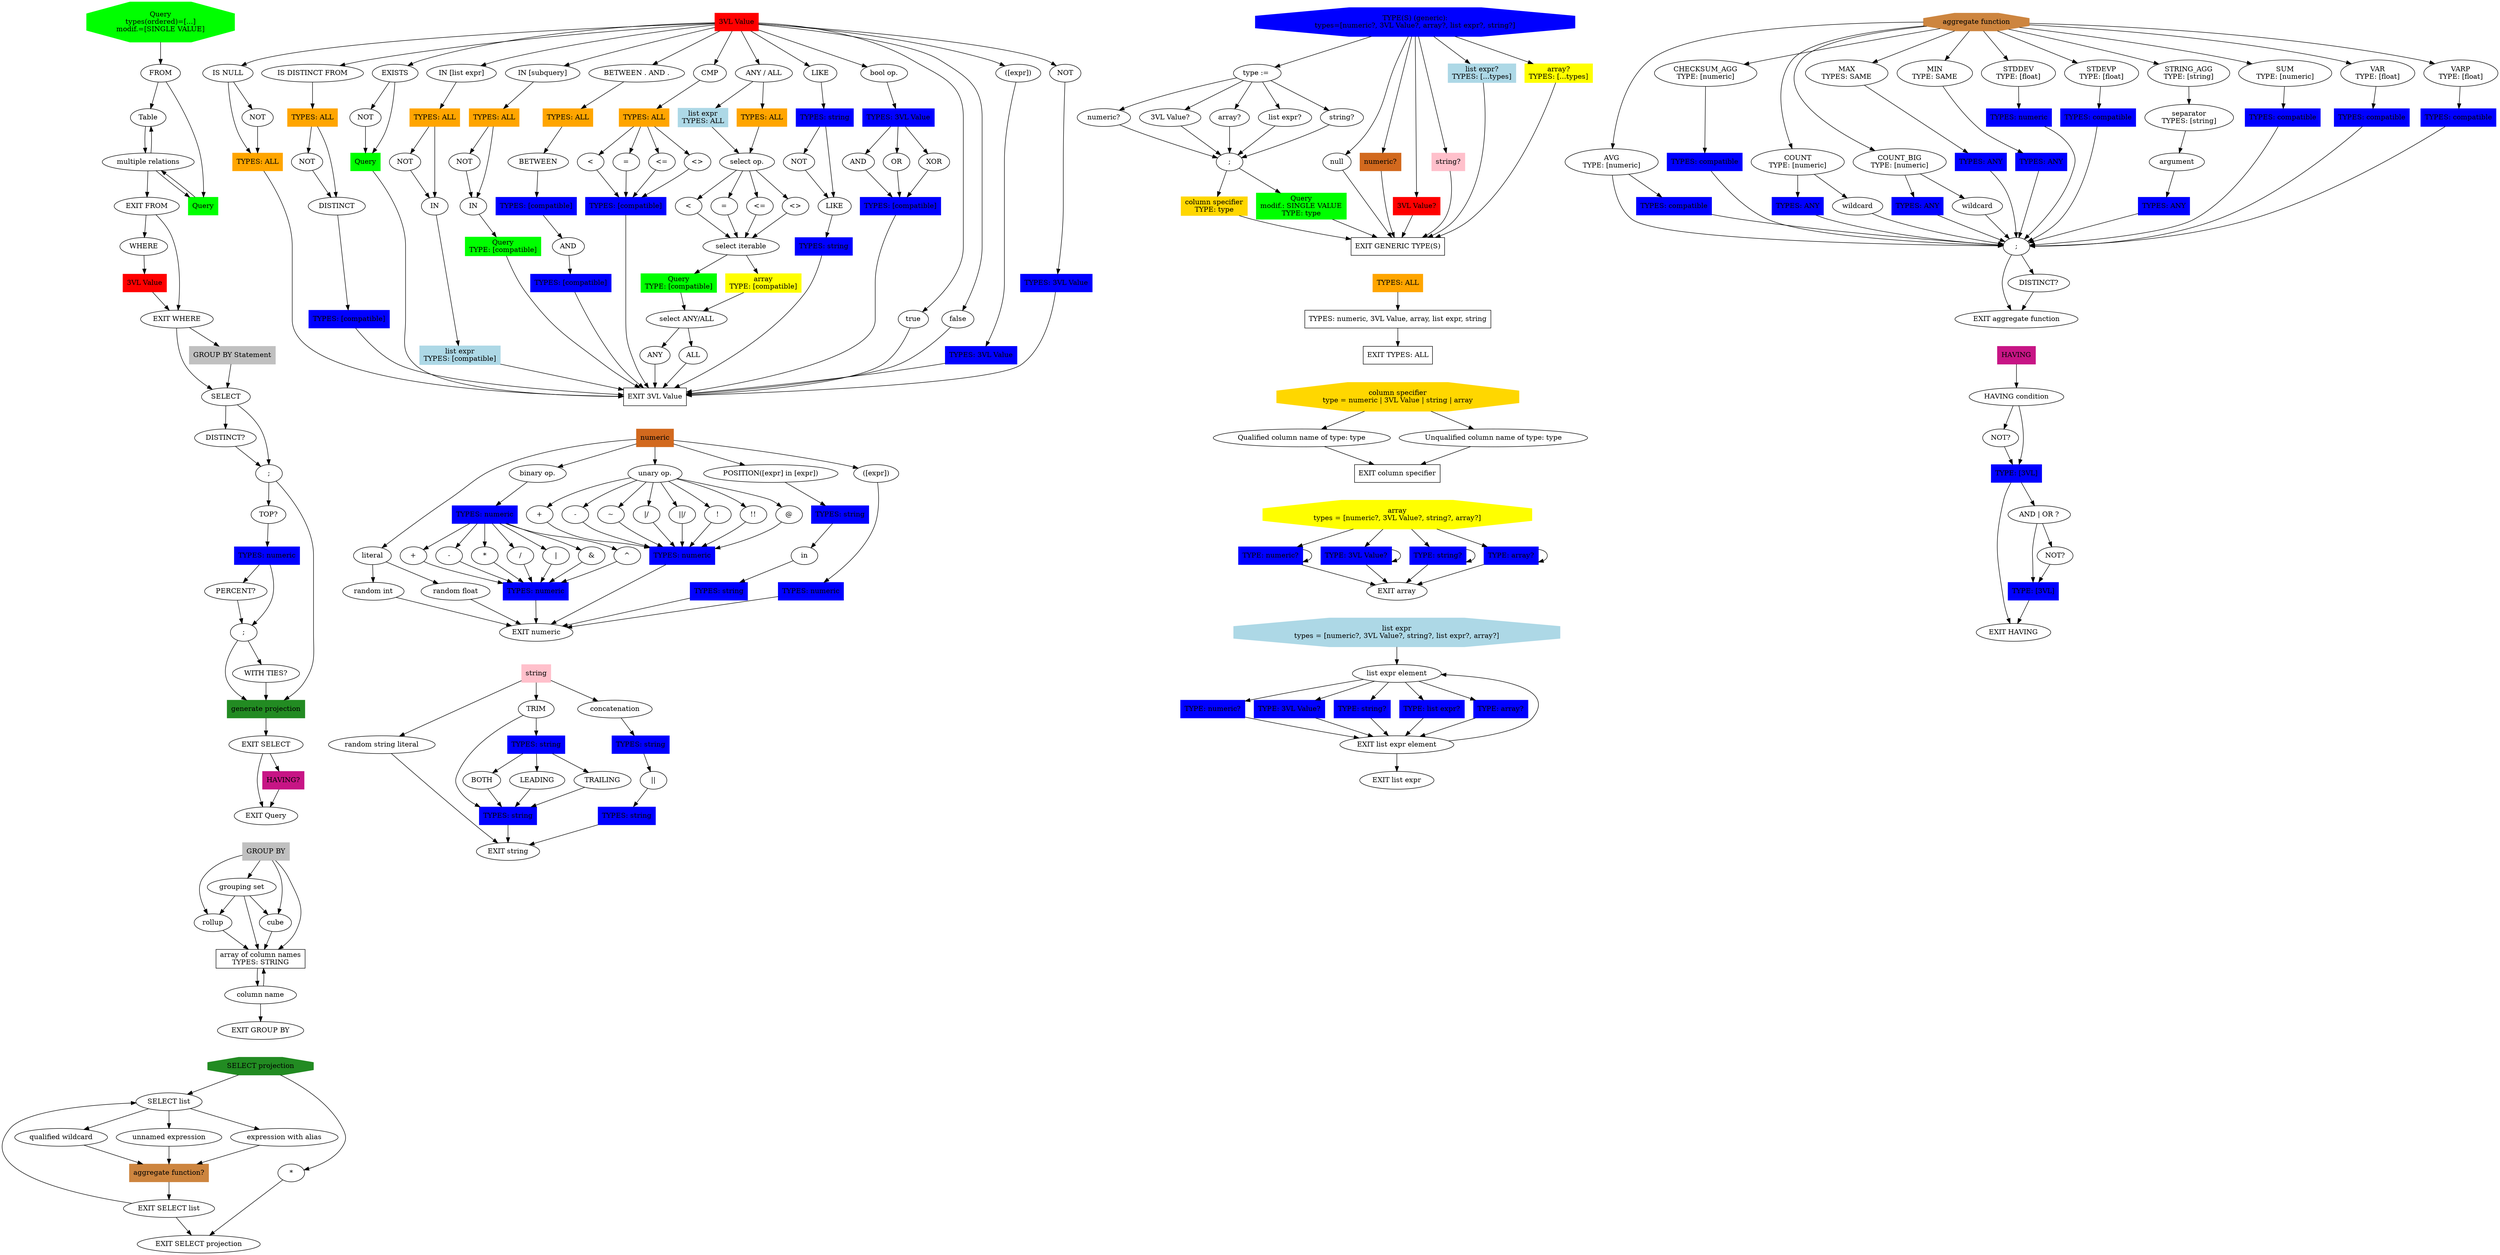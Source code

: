 # Structure is ALWAYS as follows:
# 1. General rule is place function definitions inside their own subgraphs.
# 2. Functional node begins from the node_name node.

# 3. Function definitions look as follows:
# 1) Node with parameters:
# subgraph def_{node_name} {
#     {node_name} [
#         TYPES = "[{type_name}, ...]" OR "[any]" OR "[known]" OR "[compatible]",
#         TYPE = "{type_name}, ..." OR "known",
#         MOD = "[{mod_name}, ...]",
#         ...
#     ]
#     ...
# }
# TYPE, TYPES and MOD in definitions are only for type-checking in definitions.
# all specified types of modifiers (TYPE, TYPES, MOD) are required to be passed by caller
# compatible is just the same type for not

# 4. Optional node (with a question mark at the end):
# {node_name} [OPTIONAL="t"]

# 5. Exit a callable node:
# EXIT_{node_name} [label="EXIT {node_label}"]

# 6. Call a callable node with params:
# call{caller_num}_{node_name} [TYPES={...}, MOD={...}, ...]
# ... -> call...
# there can be multiple callers, so each caller should have a unique id
# values of TYPES and MOD are exact mathes to those in definition

# 7. Call a callable node without params:
# call{caller_num}_{node_name} [...]
# ... -> call...

# 8. These are ignored:
# 1) ... -> ... [color=none]
# 2) Graphviz params in [] (label, shape...)

# 9. Define a node before referencing it:
# FROM []
# Query -> FROM

# 10. Don't do this:
# ... -> ... -> ...

# 11. subgraph ignore {} is completely ignored

# 12. Do NOT use block comments /* */

digraph G {
    subgraph def_Query {
        Query [TYPES="[any]", MOD="[single value]", label="Query\ntypes(ordered)=[...]\nmodif.=[SINGLE VALUE]", shape=octagon, style = filled, color = green]
        EXIT_Query [label="EXIT Query"]

        FROM []
        Query -> FROM

        FROM_multiple_relations [label="multiple relations"]

        Table []
        FROM -> Table
        Table -> FROM_multiple_relations
        FROM_multiple_relations -> Table

        call0_Query [label="Query", shape=rectangle, TYPES="[any]", MOD="[]", style = filled, color = green]
        FROM -> call0_Query
        call0_Query -> FROM_multiple_relations
        FROM_multiple_relations -> call0_Query

        EXIT_FROM [label="EXIT FROM"]
        FROM_multiple_relations -> EXIT_FROM

        WHERE [label="WHERE"]
        EXIT_FROM -> WHERE

        call0_VAL_3 [label="3VL Value", shape=rectangle, style = filled, color = red]
        WHERE -> call0_VAL_3

        SELECT []
        EXIT_WHERE [label="EXIT WHERE"]
        call0_VAL_3 -> EXIT_WHERE
        EXIT_FROM -> EXIT_WHERE

        SELECT []
        EXIT_SELECT [label = "EXIT SELECT"]

        EXIT_WHERE -> SELECT
        call0_Group_by -> SELECT

        call0_Group_by [label = "GROUP BY Statement", shape=rectangle, style = filled, color = gray]
        EXIT_WHERE -> call0_Group_by

        SELECT_DISTINCT [label = "DISTINCT?", OPTIONAL="DISTINCT"]
        SELECT_PERCENT [label = "PERCENT?", OPTIONAL="PERCENT"]
        SELECT_TOP [label = "TOP?", OPTIONAL="TOP"]
        call43_types [TYPES="[numeric]", label="TYPES: numeric", shape=rectangle, style=filled, color=blue]
        SELECT_WITH_TIES [label = "WITH TIES?", OPTIONAL="WITH TIES"]
        SELECT_distinct_end [label = ";"]
        SELECT_percent_end [label = ";"]

        SELECT -> SELECT_DISTINCT
        SELECT_DISTINCT -> SELECT_distinct_end
        SELECT -> SELECT_distinct_end
        SELECT_distinct_end -> SELECT_TOP
        SELECT_TOP -> call43_types
        call43_types -> SELECT_PERCENT
        SELECT_PERCENT -> SELECT_percent_end
        call43_types -> SELECT_percent_end
        SELECT_percent_end -> SELECT_WITH_TIES

        call0_SELECT_projection [label="generate projection", shape=rectangle, style=filled, color=forestgreen]
        SELECT_WITH_TIES -> call0_SELECT_projection
        SELECT_distinct_end -> call0_SELECT_projection
        SELECT_percent_end -> call0_SELECT_projection
        call0_SELECT_projection -> EXIT_SELECT

        call0_HAVING [label="HAVING?", OPTIONAL="HAVING", shape=rectangle, style=filled, color=mediumvioletred]
        EXIT_SELECT -> call0_HAVING
        call0_HAVING -> EXIT_Query
        
        
        EXIT_SELECT -> EXIT_Query

    }

    subgraph def_VAL_3 {
        VAL_3 [shape=rectangle, label="3VL Value", style = filled, color = red]
        EXIT_VAL_3 [shape=rectangle, label="EXIT 3VL Value"]

        IsNull [label="IS NULL"]
        call0_types_all [label="TYPES: ALL", shape=rectangle, style = filled, color = orange]
        VAL_3 -> IsNull
        IsNull -> call0_types_all
        IsNull_not [label="NOT"]
        IsNull -> IsNull_not
        IsNull_not -> call0_types_all
        call0_types_all -> EXIT_VAL_3

        IsDistinctFrom [label="IS DISTINCT FROM"]
        call1_types_all [label="TYPES: ALL", shape=rectangle, style = filled, color = orange]
        IsDistinctNOT [label="NOT"]
        DISTINCT []
        call21_types [TYPES="[compatible]", label="TYPES: [compatible]", shape=rectangle, style = filled, color = blue]
        VAL_3 -> IsDistinctFrom
        IsDistinctFrom -> call1_types_all
        call1_types_all -> IsDistinctNOT
        IsDistinctNOT -> DISTINCT
        call1_types_all -> DISTINCT
        DISTINCT -> call21_types
        call21_types -> EXIT_VAL_3

        Exists_not [label="NOT"]
        Exists [label="EXISTS"]
        call2_Query [TYPES="[any]", MOD="[]", label="Query", shape=rectangle, style = filled, color = green]
        VAL_3 -> Exists
        Exists -> call2_Query
        call2_Query -> EXIT_VAL_3
        Exists -> Exists_not
        Exists_not -> call2_Query

        InList[label="IN [list expr]"]
        InListNot [label="NOT"]
        InListIn [label="IN"]
        VAL_3 -> InList
        call2_types_all [label="TYPES: ALL", shape=rectangle, style = filled, color = orange]
        InList -> call2_types_all
        call2_types_all -> InListNot
        InListNot -> InListIn
        call2_types_all -> InListIn
        call1_list_expr [TYPES="[compatible]", label="list expr\nTYPES: [compatible]", shape=rectangle, style = filled, color = lightblue]
        InListIn -> call1_list_expr
        call1_list_expr -> EXIT_VAL_3

        InSubquery[label="IN [subquery]"]
        InSubqueryNot [label="NOT"]
        InSubqueryIn [label="IN"]
        call3_types_all [label="TYPES: ALL", shape=rectangle, style = filled, color = orange]
        VAL_3 -> InSubquery
        InSubquery -> call3_types_all
        call3_types_all -> InSubqueryNot
        InSubqueryNot -> InSubqueryIn
        call3_types_all -> InSubqueryIn
        call3_Query [TYPES="[compatible]", MOD="[]", label="Query\nTYPE: [compatible]", shape=rectangle, style=filled, color=green]
        InSubqueryIn -> call3_Query
        call3_Query -> EXIT_VAL_3

        Between[label="BETWEEN . AND ."]
        BetweenBetween [label="BETWEEN"]
        BetweenBetweenAnd [label="AND"]
        VAL_3 -> Between
        call4_types_all [label="TYPES: ALL", shape=rectangle, style = filled, color = orange]
        Between -> call4_types_all
        call4_types_all -> BetweenBetween
        call22_types [TYPES="[compatible]", label="TYPES: [compatible]", shape=rectangle, style = filled, color = blue]
        BetweenBetween -> call22_types
        call22_types -> BetweenBetweenAnd
        call23_types [TYPES="[compatible]", label="TYPES: [compatible]", shape=rectangle, style = filled, color = blue]
        BetweenBetweenAnd -> call23_types
        call23_types -> EXIT_VAL_3

        BinaryComp[label="CMP"]
        BinaryCompLess [label="<"]
        BinaryCompEqual [label="="]
        BinaryCompLessEqual [label="<="]
        BinaryCompUnEqual [label="<>"]
        VAL_3 -> BinaryComp
        call5_types_all [label="TYPES: ALL", shape=rectangle, style = filled, color = orange]
        BinaryComp -> call5_types_all
        call24_types [TYPES="[compatible]", label="TYPES: [compatible]", shape=rectangle, style = filled, color = blue]
        call5_types_all -> BinaryCompLess
        BinaryCompLess -> call24_types
        call5_types_all -> BinaryCompEqual
        BinaryCompEqual -> call24_types
        call5_types_all -> BinaryCompLessEqual
        BinaryCompLessEqual -> call24_types
        call5_types_all -> BinaryCompUnEqual
        BinaryCompUnEqual -> call24_types
        call24_types -> EXIT_VAL_3

        AnyAll[label="ANY / ALL"]
        AnyAllSelectOp[label="select op."]
        AnyAllLess [label="<"]
        AnyAllEqual [label="="]
        AnyAllLessEqual [label="<="]
        AnyAllUnEqual [label="<>"]
        AnyAllSelectIter[label="select iterable"]
        AnyAllAnyAll[label="select ANY/ALL"]
        AnyAllAnyAllAny[label="ANY"]
        AnyAllAnyAllAll[label="ALL"]
        VAL_3 -> AnyAll
        call2_list_expr [TYPES="[any]", label="list expr\nTYPES: ALL", shape=rectangle, style = filled, color = lightblue]
        AnyAll -> call2_list_expr
        call2_list_expr -> AnyAllSelectOp
        call6_types_all[label="TYPES: ALL", shape=rectangle, style = filled, color = orange]
        AnyAll -> call6_types_all
        call6_types_all -> AnyAllSelectOp
        AnyAllSelectOp -> AnyAllLess
        AnyAllLess -> AnyAllSelectIter
        AnyAllSelectOp -> AnyAllEqual
        AnyAllEqual -> AnyAllSelectIter
        AnyAllSelectOp -> AnyAllLessEqual
        AnyAllLessEqual -> AnyAllSelectIter
        AnyAllSelectOp -> AnyAllUnEqual
        AnyAllUnEqual -> AnyAllSelectIter
        call4_Query [TYPES="[compatible]", label="Query\nTYPE: [compatible]", shape=rectangle, style = filled, color = green]
        AnyAllSelectIter -> call4_Query
        call4_Query -> AnyAllAnyAll
        call1_array [TYPES="[compatible]", label="array\nTYPE: [compatible]", shape=rectangle, style = filled, color = yellow]
        AnyAllSelectIter -> call1_array
        call1_array -> AnyAllAnyAll
        AnyAllAnyAll -> AnyAllAnyAllAny
        AnyAllAnyAllAny -> EXIT_VAL_3
        AnyAllAnyAll -> AnyAllAnyAllAll
        AnyAllAnyAllAll -> EXIT_VAL_3

        BinaryStringLike[label="LIKE"]
        BinaryStringLikeNot [label="NOT"]
        BinaryStringLikeIn [label="LIKE"]
        VAL_3 -> BinaryStringLike
        call25_types [TYPES="[string]", label="TYPES: string", shape=rectangle, style=filled, color=blue]
        BinaryStringLike -> call25_types
        call25_types -> BinaryStringLikeNot
        BinaryStringLikeNot -> BinaryStringLikeIn
        call25_types -> BinaryStringLikeIn
        call26_types [TYPES="[string]", label="TYPES: string", shape=rectangle, style=filled, color=blue]
        BinaryStringLikeIn -> call26_types
        call26_types -> EXIT_VAL_3

        BinaryBooleanOpV3[label="bool op."]
        BinaryBooleanOpV3AND [label="AND"]
        BinaryBooleanOpV3OR [label="OR"]
        BinaryBooleanOpV3XOR [label="XOR"]
        VAL_3 -> BinaryBooleanOpV3
        call27_types [TYPES="[3VL Value]", label="TYPES: 3VL Value", shape=rectangle, style=filled, color=blue]
        BinaryBooleanOpV3 -> call27_types
        call27_types -> BinaryBooleanOpV3AND
        call28_types [TYPES="[compatible]", label="TYPES: [compatible]", shape=rectangle, style=filled, color=blue]
        BinaryBooleanOpV3AND -> call28_types
        call27_types -> BinaryBooleanOpV3OR
        BinaryBooleanOpV3OR -> call28_types
        call27_types -> BinaryBooleanOpV3XOR
        BinaryBooleanOpV3XOR -> call28_types
        call28_types -> EXIT_VAL_3

        true []
        VAL_3 -> true
        true -> EXIT_VAL_3
        false []
        VAL_3 -> false
        false -> EXIT_VAL_3

        Nested_VAL_3[label="([expr])"]
        VAL_3 -> Nested_VAL_3
        call29_types [TYPES="[3VL Value]", label="TYPES: 3VL Value", shape=rectangle, style=filled, color=blue]
        Nested_VAL_3 -> call29_types
        call29_types -> EXIT_VAL_3

        UnaryNot_VAL_3[label="NOT"]
        call30_types [TYPES="[3VL Value]", label="TYPES: 3VL Value", shape=rectangle, style=filled, color=blue]
        VAL_3 -> UnaryNot_VAL_3
        UnaryNot_VAL_3 -> call30_types
        call30_types -> EXIT_VAL_3
    }

    subgraph def_numeric {
        numeric [shape=rectangle, label="numeric", style=filled, color=chocolate]
        EXIT_numeric [label="EXIT numeric"]
        EXIT_VAL_3 -> numeric [color=none]

        numeric_literal[label="literal"]
        numeric -> numeric_literal
        numeric_literal_int[label="random int"]
        numeric_literal -> numeric_literal_int
        numeric_literal_int -> EXIT_numeric
        numeric_literal_float[label="random float"]
        numeric_literal -> numeric_literal_float
        numeric_literal_float -> EXIT_numeric

        BinaryNumericOp[label="binary op."]
        numericRight [label="TYPES: numeric", shape=rectangle, style=filled, color=blue]
        numeric -> BinaryNumericOp
        binary_numeric_left [label="TYPES: numeric", shape=rectangle, style=filled, color=blue]
        BinaryNumericOp -> binary_numeric_left
        binary_numeric_plus [label="+"]
        binary_numeric_left -> binary_numeric_plus
        binary_numeric_plus -> numericRight
        binary_numeric_minus [label="-"]
        binary_numeric_left -> binary_numeric_minus
        binary_numeric_minus -> numericRight
        binary_numeric_mul [label="*"]
        binary_numeric_left -> binary_numeric_mul
        binary_numeric_mul -> numericRight
        binary_numeric_div [label="/"]
        binary_numeric_left -> binary_numeric_div
        binary_numeric_div -> numericRight
        binary_numeric_bin_or [label="|"]
        binary_numeric_left -> binary_numeric_bin_or
        binary_numeric_bin_or -> numericRight
        binary_numeric_bin_and [label="&"]
        binary_numeric_left -> binary_numeric_bin_and
        binary_numeric_bin_and -> numericRight
        binary_numeric_bin_xor [label="^"]
        binary_numeric_left -> binary_numeric_bin_xor
        binary_numeric_bin_xor -> numericRight
        numericRight -> EXIT_numeric

        UnaryNumericOp [label="unary op."]
        call1_types [TYPES="[numeric]", label="TYPES: numeric", shape=rectangle, style=filled, color=blue]
        numeric -> UnaryNumericOp
        unary_numeric_plus[label="+"]
        UnaryNumericOp -> unary_numeric_plus
        unary_numeric_plus -> call1_types
        unary_numeric_minus[label="-"]
        UnaryNumericOp -> unary_numeric_minus
        unary_numeric_minus -> call1_types
        unary_numeric_bin_not [label="~"]
        UnaryNumericOp -> unary_numeric_bin_not
        unary_numeric_bin_not -> call1_types
        unary_numeric_sq_root [label="|/"]
        UnaryNumericOp -> unary_numeric_sq_root
        unary_numeric_sq_root -> call1_types
        unary_numeric_cub_root [label="||/"]
        UnaryNumericOp -> unary_numeric_cub_root
        unary_numeric_cub_root -> call1_types
        unary_numeric_postfix_fact [label="!"]
        UnaryNumericOp -> unary_numeric_postfix_fact
        unary_numeric_postfix_fact -> call1_types
        unary_numeric_prefix_fact [label="!!"]
        UnaryNumericOp -> unary_numeric_prefix_fact
        unary_numeric_prefix_fact -> call1_types
        unary_numeric_abs [label="@"]
        UnaryNumericOp -> unary_numeric_abs
        unary_numeric_abs -> call1_types
        call1_types -> EXIT_numeric

        numeric_string_Position[label="POSITION([expr] in [expr])"]
        numeric -> numeric_string_Position
        call2_types [TYPES="[string]", label="TYPES: string", shape=rectangle, style=filled, color=blue]
        numeric_string_Position -> call2_types
        string_position_in [label="in"]
        call2_types -> string_position_in
        call3_types [TYPES="[string]", label="TYPES: string", shape=rectangle, style=filled, color=blue]
        string_position_in -> call3_types
        call3_types -> EXIT_numeric

        Nested_numeric[label="([expr])"]
        numeric -> Nested_numeric
        call4_types [TYPES="[numeric]", label="TYPES: numeric", shape=rectangle, style=filled, color=blue]
        Nested_numeric -> call4_types
        call4_types -> EXIT_numeric
    }

    subgraph def_string {
        string [label="string", shape=rectangle, style=filled, color=pink]
        EXIT_string [label="EXIT string"]
        EXIT_numeric -> string [color=none]

        string_literal [label="random string literal"]
        string -> string_literal
        string_literal -> EXIT_string

        string_trim[label="TRIM"]
        string -> string_trim
        call5_types [TYPES="[string]", label="TYPES: string", shape=rectangle, style=filled, color=blue]
        string_trim -> call5_types
        call6_types[TYPES="[string]", label="TYPES: string", shape=rectangle, style=filled, color=blue]
        string_trim -> call6_types
        BOTH []
        call6_types -> BOTH
        BOTH -> call5_types
        LEADING []
        call6_types -> LEADING
        LEADING -> call5_types
        TRAILING []
        call6_types -> TRAILING
        TRAILING -> call5_types
        call5_types -> EXIT_string

        string_concat [label="concatenation"]
        string -> string_concat
        call7_types [TYPES="[string]", label="TYPES: string", shape=rectangle, style=filled, color=blue]
        string_concat -> call7_types
        string_concat_concat [label="||"]
        call7_types -> string_concat_concat
        call8_types[TYPES="[string]", label="TYPES: string", shape=rectangle, style=filled, color=blue]
        string_concat_concat -> call8_types
        call8_types -> EXIT_string

        //string_substring[label="substring"]
        //string -> string_substring
        //call9_types[TYPES="[string]", label="TYPES: string", shape=rectangle, style=filled, color=blue]
        //string_substring -> call9_types
        //string_substr_numeric_from_from[label="from"]
        //call9_types -> string_substr_numeric_from_from
        //call10_types [TYPES="[numeric]", label="TYPES: numeric", shape=rectangle, style=filled, color=blue]
        //string_substr_numeric_from_from -> call10_types
        //call10_types -> EXIT_string
        //string_substr_numeric_len_len [label="length"]
        //call10_types -> string_substr_numeric_len_len
        //call11_types [TYPES="[numeric]", label="TYPES: numeric", shape=rectangle, style=filled, color=blue]
        //string_substr_numeric_len_len -> call11_types
        //call11_types -> EXIT_string
    }
    
    subgraph def_types {
        types [TYPES="[numeric, 3VL Value, array, list expr, string]", label="TYPE(S) (generic):\ntypes=[numeric?, 3VL Value?, array?, list expr?, string?]", shape=octagon, style=filled, color=blue]
        EXIT_types [label="EXIT GENERIC TYPE(S)", shape=rectangle]

        types_select_type[label="type := "]
        types_select_type_end[label=";"]
        types -> types_select_type
        types_select_type_numeric[OPTIONAL="numeric", label="numeric?"]
        types_select_type -> types_select_type_numeric
        types_select_type_numeric -> types_select_type_end
        types_select_type_3vl[OPTIONAL="3VL Value", label="3VL Value?"]
        types_select_type -> types_select_type_3vl
        types_select_type_3vl -> types_select_type_end
        types_select_type_array[OPTIONAL="array", label="array?"]
        types_select_type -> types_select_type_array
        types_select_type_array -> types_select_type_end
        types_select_type_list_expr[OPTIONAL="list expr", label="list expr?"]
        types_select_type -> types_select_type_list_expr
        types_select_type_list_expr -> types_select_type_end
        types_select_type_string[OPTIONAL="string", label="string?"]
        types_select_type -> types_select_type_string
        types_select_type_string -> types_select_type_end

        call0_column_spec [TYPE="known", label="column specifier\nTYPE: type", shape=rectangle, style=filled, color=gold]
        types_select_type_end -> call0_column_spec
        call0_column_spec -> EXIT_types

        call1_Query [TYPES="[known]", MOD="[single value]", label="Query\nmodif.: SINGLE VALUE\nTYPE: type", shape=rectangle, style=filled, color=green]
        types_select_type_end -> call1_Query
        call1_Query -> EXIT_types

        types_null [label="null"]
        types -> types_null
        types_null -> EXIT_types

        call0_numeric [OPTIONAL="numeric", label="numeric?", shape=rectangle, style=filled, color=chocolate]
        types -> call0_numeric
        call0_numeric -> EXIT_types

        call1_VAL_3 [OPTIONAL="3VL Value", label="3VL Value?", shape=rectangle, style=filled, color=red]
        types -> call1_VAL_3
        call1_VAL_3 -> EXIT_types

        call0_string [OPTIONAL="string", label="string?", shape=rectangle, style=filled, color=pink]
        types -> call0_string
        call0_string -> EXIT_types

        call0_list_expr [OPTIONAL="list expr", TYPES="[known]", label="list expr?\nTYPES: [...types]", shape=rectangle, style=filled, color=lightblue]
        types -> call0_list_expr
        call0_list_expr -> EXIT_types

        call0_array [OPTIONAL="array", TYPES="[known]", label="array?\nTYPES: [...types]", shape=rectangle, style=filled, color=yellow]
        types -> call0_array
        call0_array -> EXIT_types
    }

    subgraph def_types_all {
        types_all [label="TYPES: ALL", shape=rectangle, style=filled, color=orange]
        EXIT_types_all [label="EXIT TYPES: ALL", shape=rectangle]
        EXIT_types -> types_all [color=none]

        call0_types [TYPES="[numeric, 3VL Value, array, list expr, string]", label="TYPES: numeric, 3VL Value, array, list expr, string", shape=rectangle]
        types_all -> call0_types
        call0_types -> EXIT_types_all
    }

    subgraph def_column_spec {
        column_spec [TYPE="numeric, 3VL Value, string, array", label="column specifier\ntype = numeric | 3VL Value | string | array", shape=octagon, style=filled, color=gold]
        EXIT_column_spec [label="EXIT column specifier", shape=rectangle]
        EXIT_types_all -> column_spec [color=none]

        qualified_name [label="Qualified column name of type: type"]
        column_spec -> qualified_name
        qualified_name -> EXIT_column_spec
        unqualified_name [label="Unqualified column name of type: type"]
        column_spec -> unqualified_name
        unqualified_name -> EXIT_column_spec
    }

    subgraph def_array {
        array [TYPES="[numeric, 3VL Value, string, array]", label="array\ntypes = [numeric?, 3VL Value?, string?, array?]", shape=octagon, style=filled, color=yellow]
        EXIT_array[label="EXIT array"]
        EXIT_column_spec -> array[color=none]

        call12_types [OPTIONAL="numeric", TYPES="[numeric]", label="TYPE: numeric?", shape=rectangle, style=filled, color=blue]
        call12_types -> call12_types
        array -> call12_types
        call12_types -> EXIT_array

        call13_types [OPTIONAL="3VL Value", TYPES="[3VL Value]", label="TYPE: 3VL Value?", shape=rectangle, style=filled, color=blue]
        call13_types -> call13_types
        array -> call13_types
        call13_types -> EXIT_array

        call31_types [OPTIONAL="string", TYPES="[string]", label="TYPE: string?", shape=rectangle, style=filled, color=blue]
        call31_types -> call31_types
        array -> call31_types
        call31_types -> EXIT_array

        call14_types [OPTIONAL="array", TYPES="[array]", label="TYPE: array?", shape=rectangle, style=filled, color=blue]
        call14_types -> call14_types
        array -> call14_types
        call14_types -> EXIT_array
    }

    subgraph def_list_expr {
        list_expr[TYPES="[numeric, 3VL Value, string, list expr, array]", label="list expr\ntypes = [numeric?, 3VL Value?, string?, list expr?, array?]", shape=octagon, style=filled, color=lightblue]
        EXIT_list_expr[label="EXIT list expr"]
        EXIT_array -> list_expr[color=none]

        list_expr_element [label="list expr element"]
        list_expr_element_exit[label="EXIT list expr element"]
        list_expr -> list_expr_element

        call16_types [OPTIONAL="numeric", TYPES="[numeric]", label="TYPE: numeric?", shape=rectangle, style=filled, color=blue]
        list_expr_element -> call16_types
        call16_types -> list_expr_element_exit

        call17_types [OPTIONAL="3VL Value", TYPES="[3VL Value]", label="TYPE: 3VL Value?", shape=rectangle, style=filled, color=blue]
        list_expr_element -> call17_types
        call17_types -> list_expr_element_exit

        call18_types [OPTIONAL="string", TYPES="[string]", label="TYPE: string?", shape=rectangle, style=filled, color=blue]
        list_expr_element -> call18_types
        call18_types -> list_expr_element_exit

        call19_types [OPTIONAL="list expr", TYPES="[list expr]", label="TYPE: list expr?", shape=rectangle, style=filled, color=blue]
        list_expr_element -> call19_types
        call19_types -> list_expr_element_exit

        call20_types [OPTIONAL="array", TYPES="[array]", label="TYPE: array?", shape=rectangle, style=filled, color=blue]
        list_expr_element -> call20_types
        call20_types -> list_expr_element_exit

        list_expr_element_exit -> list_expr_element
        list_expr_element_exit -> EXIT_list_expr
    }

    subgraph def_group_by {
        group_by [label="GROUP BY", shape=rectangle, style = filled, color = gray]
        EXIT_group_by [label="EXIT GROUP BY"]

        grouping_rollup [label="rollup"]
        group_by -> grouping_rollup

        grouping_cube [label="cube"]
        group_by -> grouping_cube

        grouping_set [label="grouping set"]
        group_by -> grouping_set

        //columns must appear in FROM, but not necesserily in SELECT
        group_by_col_list [label="array of column names\nTYPES: STRING", TYPES="string", shape=rectangle]
        group_by -> group_by_col_list

        grouping_set -> group_by_col_list
        grouping_set -> grouping_cube
        grouping_set -> grouping_rollup

        grouping_rollup -> group_by_col_list
        grouping_cube -> group_by_col_list

        column_name [label="column name"]
        group_by_col_list -> column_name
        column_name -> group_by_col_list

        column_name -> EXIT_group_by

        EXIT_Query -> group_by [color=none] # visual


    }

    subgraph def_SELECT_projection {

        SELECT_projection [shape=rectangle, label = "SELECT projection", shape=octagon, style=filled, color=forestgreen]
        EXIT_SELECT_projection [label="EXIT SELECT projection"]
        SELECT_list [label="SELECT list"]
        SELECT_wildcard[label="*"]
        SELECT_qualified_wildcard[label="qualified wildcard"]
        SELECT_unnamed_expr[label="unnamed expression"]
        SELECT_expr_with_alias[label="expression with alias"]
        EXIT_SELECT_list[label="EXIT SELECT list"]

        SELECT_projection -> SELECT_list
        SELECT_projection -> SELECT_wildcard
        SELECT_list -> SELECT_qualified_wildcard
        SELECT_list -> SELECT_unnamed_expr
        SELECT_list -> SELECT_expr_with_alias

        call0_aggregate_function [OPTIONAL="aggregate function",label="aggregate function?", shape=rectangle, style=filled, color=peru]

        SELECT_wildcard -> EXIT_SELECT_projection
        EXIT_SELECT_list -> EXIT_SELECT_projection
        EXIT_SELECT_list -> SELECT_list
        SELECT_qualified_wildcard -> call0_aggregate_function
        SELECT_unnamed_expr -> call0_aggregate_function
        SELECT_expr_with_alias -> call0_aggregate_function

        call0_aggregate_function -> EXIT_SELECT_list

        EXIT_group_by -> SELECT_projection [color=none] # visual

    }

    subgraph def_aggregate_function {
        aggregate_function [label="aggregate function", shape=octagon, style=filled, color=peru]
        EXIT_fun_choice [label=";"]
        EXIT_aggregate_function [label="EXIT aggregate function"]

        aggr_distinct [OPTIONAL="t",label = "DISTINCT?"]
        aggr_distinct -> EXIT_aggregate_function

        EXIT_fun_choice -> EXIT_aggregate_function
        EXIT_fun_choice -> aggr_distinct

        AVG[label="AVG\nTYPE: [numeric]", TYPE="[numeric]"]
        call32_types [TYPES="compatible", label="TYPES: compatible", shape=rectangle, style=filled, color=blue]
        aggregate_function -> AVG
        AVG -> call32_types
        call32_types -> EXIT_fun_choice
        AVG -> EXIT_fun_choice

        CHECKSUM_AGG[label="CHECKSUM_AGG\nTYPE: [numeric]", TYPE="[numeric]"]
        call33_types [TYPES="compatible", label="TYPES: compatible", shape=rectangle, style=filled, color=blue]
        aggregate_function -> CHECKSUM_AGG
        CHECKSUM_AGG -> call33_types
        call33_types -> EXIT_fun_choice

        COUNT[label="COUNT\nTYPE: [numeric]", TYPE="[numeric]"]
        call34_types [TYPES="ANY", label="TYPES: ANY", shape=rectangle, style=filled, color=blue]
        COUNT_wildcard [label="wildcard"]
        aggregate_function -> COUNT
        COUNT -> call34_types
        COUNT -> COUNT_wildcard
        COUNT_wildcard -> EXIT_fun_choice
        call34_types -> EXIT_fun_choice

        COUNT_BIG[label="COUNT_BIG\nTYPE: [numeric]", TYPE="[numeric]"]
        call35_types [TYPES="ANY", label="TYPES: ANY", shape=rectangle, style=filled, color=blue]
        COUNT_BIG_wildcard [label="wildcard"]
        aggregate_function -> COUNT_BIG
        COUNT_BIG -> call35_types
        COUNT_BIG -> COUNT_BIG_wildcard
        COUNT_BIG_wildcard -> EXIT_fun_choice
        call35_types -> EXIT_fun_choice

        MAX[label="MAX\nTYPES: SAME", TYPES="SAME"]
        call36_types [TYPES="ANY", label="TYPES: ANY", shape=rectangle, style=filled, color=blue]
        aggregate_function -> MAX
        MAX -> call36_types
        call36_types -> EXIT_fun_choice

        MIN[label="MIN\nTYPE: SAME", TYPE="SAME"]
        call37_types [TYPES="ANY", label="TYPES: ANY", shape=rectangle, style=filled, color=blue]
        aggregate_function -> MIN
        MIN -> call37_types
        call37_types -> EXIT_fun_choice

        STDDEV[label="STDDEV\nTYPE: [float]", TYPE="[float]"]
        call38_types [TYPES="numeric", label="TYPES: numeric", shape=rectangle, style=filled, color=blue]
        aggregate_function -> STDDEV
        STDDEV -> call38_types
        call38_types -> EXIT_fun_choice

        STDEVP[label="STDEVP\nTYPE: [float]", TYPE="[float]"]
        call39_types [TYPES="compatible", label="TYPES: compatible", shape=rectangle, style=filled, color=blue]
        aggregate_function -> STDEVP
        STDEVP -> call39_types
        call39_types -> EXIT_fun_choice

        STRING_AGG[label="STRING_AGG\nTYPE: [string]", TYPE="[string]"]
        call40_types [TYPES="ANY", label="TYPES: ANY", shape=rectangle, style=filled, color=blue]
        STRING_AGG_arg [label="argument"]
        separator [label="separator\nTYPES: [string]",TYPES="[string]"]
        STRING_AGG -> separator
        separator -> STRING_AGG_arg
        aggregate_function -> STRING_AGG
        STRING_AGG_arg -> call40_types
        call40_types -> EXIT_fun_choice

        SUM[label="SUM\nTYPE: [numeric]", TYPE="[numeric]"]
        call41_types [TYPES="compatible", label="TYPES: compatible", shape=rectangle, style=filled, color=blue]
        aggregate_function -> SUM
        SUM -> call41_types
        call41_types -> EXIT_fun_choice

        VAR[label="VAR\nTYPE: [float]", TYPE="[float]"]
        call42_types [TYPES="compatible", label="TYPES: compatible", shape=rectangle, style=filled, color=blue]
        aggregate_function -> VAR
        VAR -> call42_types
        call42_types -> EXIT_fun_choice


        VARP[label="VARP\nTYPE: [float]", TYPE="[float]"]
        call44_types [TYPES="compatible", label="TYPES: compatible", shape=rectangle, style=filled, color=blue]
        aggregate_function -> VARP
        VARP -> call44_types
        call44_types -> EXIT_fun_choice

  }

    subgraph def_having {

        having [label="HAVING", shape=rectangle, style=filled, color=mediumvioletred]
        EXIT_having [label="EXIT HAVING"]

        EXIT_aggregate_function -> having [color="none"] #visual

        having_condition [label="HAVING condition"]
        having -> having_condition

        having_not [OPTIONAL="NOT", label="NOT?"]
        call45_types [TYPE="[3VL]", label="TYPE: [3VL]", shape=rectangle, style=filled, color=blue]
        call46_types [TYPE="[3VL]", label="TYPE: [3VL]", shape=rectangle, style=filled, color=blue]
        having_logical_expr [OPTIONAL="t", label = "AND | OR ?"]

        having_condition -> having_not
        having_condition -> call45_types


        call45_types -> having_logical_expr
        having_not -> call45_types

        having_not_optional [OPTIONAL="NOT", label="NOT?"]
        having_logical_expr -> having_not_optional
        having_not_optional -> call46_types
        having_logical_expr -> call46_types

        call45_types -> EXIT_having
        call46_types -> EXIT_having
    }


}
